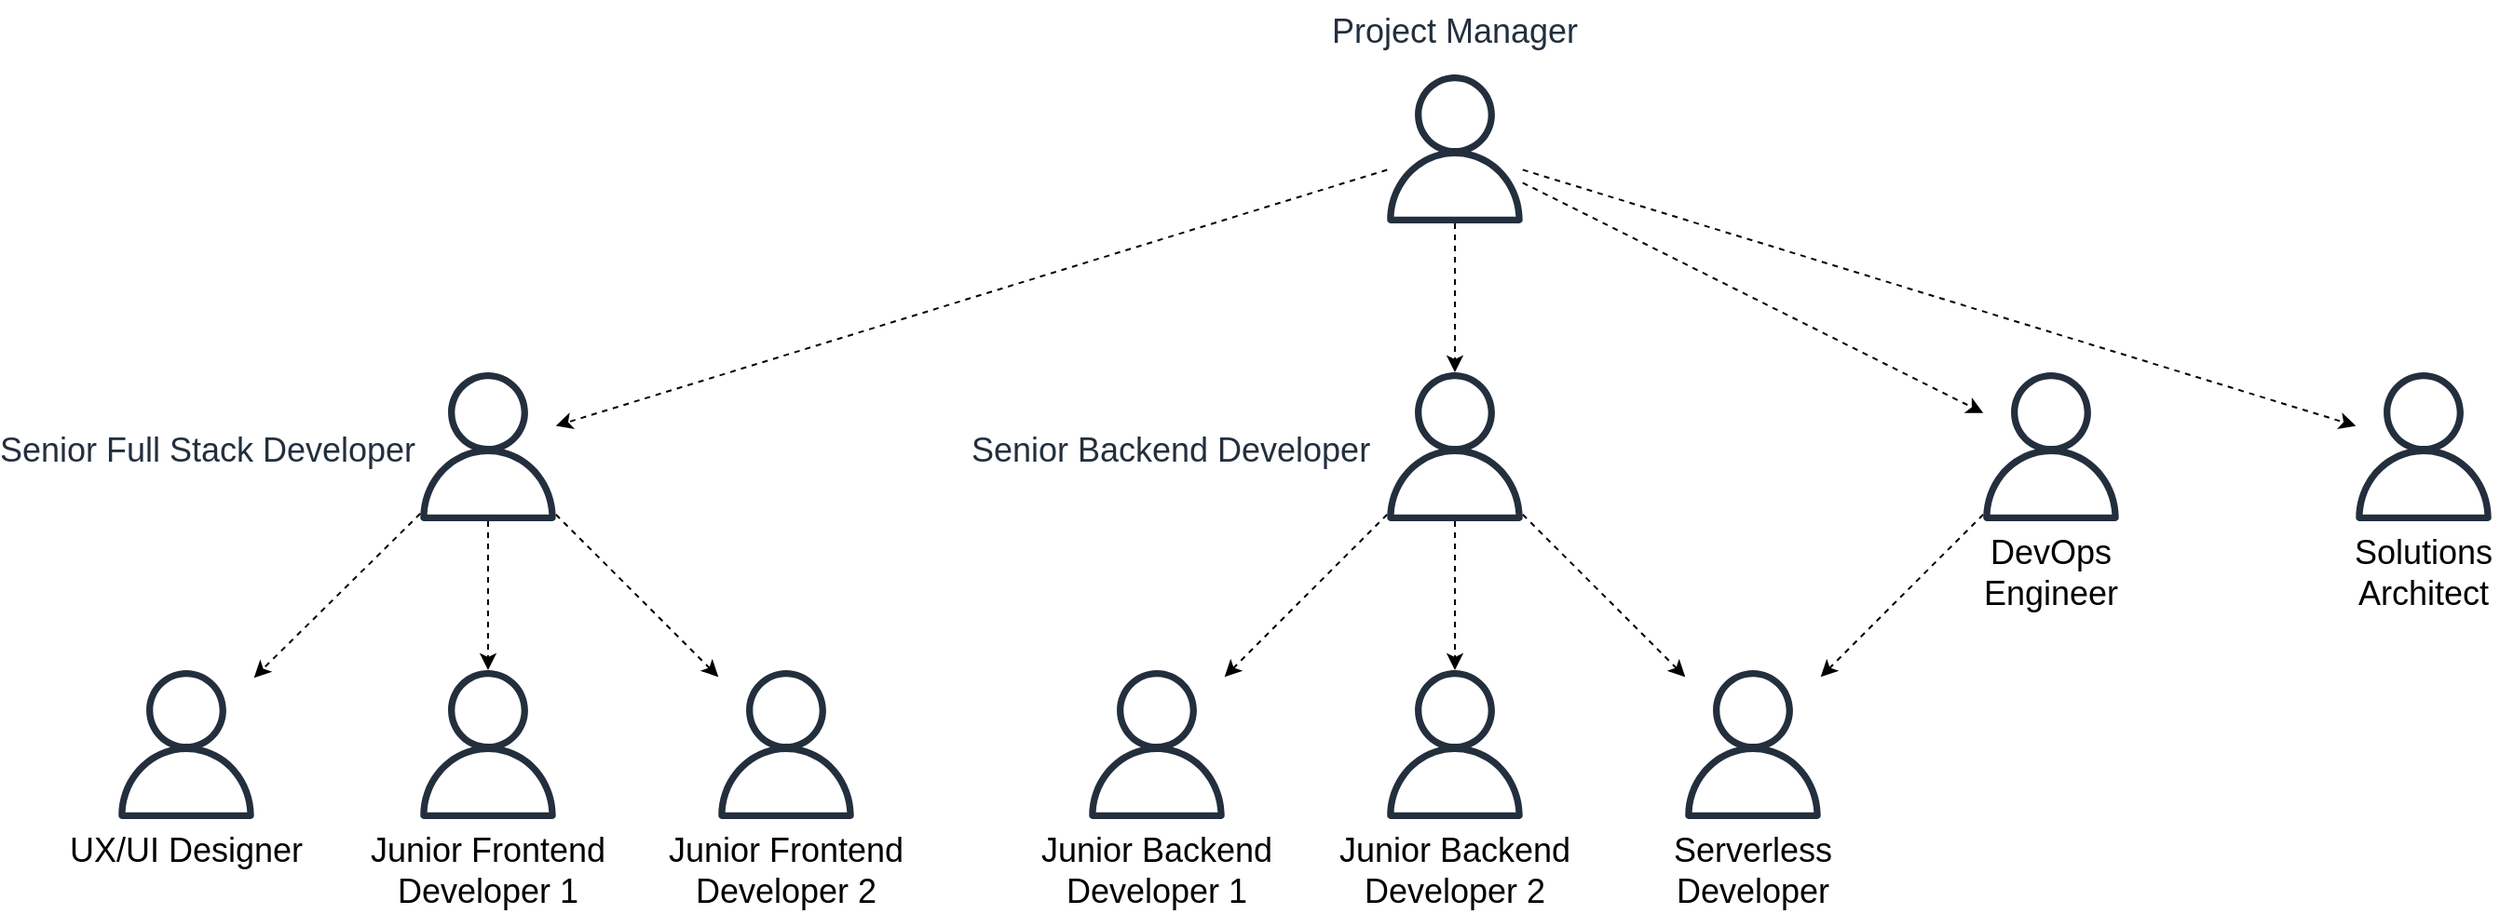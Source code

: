 <mxfile version="24.6.0" type="device">
  <diagram name="Page-1" id="u8gCsYLMEfg0d5SAuLZ-">
    <mxGraphModel dx="5766" dy="2704" grid="1" gridSize="10" guides="1" tooltips="1" connect="1" arrows="1" fold="1" page="0" pageScale="1" pageWidth="850" pageHeight="1100" math="0" shadow="0">
      <root>
        <mxCell id="0" />
        <mxCell id="1" parent="0" />
        <mxCell id="kmCiaJnC8KgpyMPa5WiL-1" value="" style="edgeStyle=none;rounded=0;orthogonalLoop=1;jettySize=auto;html=1;dashed=1;fontSize=18;" parent="1" source="kmCiaJnC8KgpyMPa5WiL-3" target="kmCiaJnC8KgpyMPa5WiL-10" edge="1">
          <mxGeometry relative="1" as="geometry">
            <mxPoint x="-4070" y="-1297" as="targetPoint" />
          </mxGeometry>
        </mxCell>
        <mxCell id="kmCiaJnC8KgpyMPa5WiL-2" value="" style="edgeStyle=none;rounded=0;orthogonalLoop=1;jettySize=auto;html=1;dashed=1;fontSize=18;" parent="1" source="kmCiaJnC8KgpyMPa5WiL-3" target="kmCiaJnC8KgpyMPa5WiL-27" edge="1">
          <mxGeometry relative="1" as="geometry">
            <mxPoint x="-4139" y="-1287" as="targetPoint" />
          </mxGeometry>
        </mxCell>
        <mxCell id="kmCiaJnC8KgpyMPa5WiL-3" value="" style="sketch=0;outlineConnect=0;fontColor=#232F3E;gradientColor=none;fillColor=#232F3D;strokeColor=none;dashed=0;verticalLabelPosition=bottom;verticalAlign=top;align=center;html=1;fontSize=18;fontStyle=0;aspect=fixed;pointerEvents=1;shape=mxgraph.aws4.user;" parent="1" vertex="1">
          <mxGeometry x="-4159" y="-1640" width="80" height="80" as="geometry" />
        </mxCell>
        <mxCell id="kmCiaJnC8KgpyMPa5WiL-4" value="" style="edgeStyle=none;rounded=0;orthogonalLoop=1;jettySize=auto;html=1;dashed=1;fontSize=18;" parent="1" source="kmCiaJnC8KgpyMPa5WiL-7" target="kmCiaJnC8KgpyMPa5WiL-11" edge="1">
          <mxGeometry relative="1" as="geometry">
            <mxPoint x="-3708" y="-1297" as="targetPoint" />
          </mxGeometry>
        </mxCell>
        <mxCell id="kmCiaJnC8KgpyMPa5WiL-5" value="" style="edgeStyle=none;rounded=0;orthogonalLoop=1;jettySize=auto;html=1;dashed=1;fontSize=18;" parent="1" source="kmCiaJnC8KgpyMPa5WiL-7" target="kmCiaJnC8KgpyMPa5WiL-12" edge="1">
          <mxGeometry relative="1" as="geometry">
            <mxPoint x="-3708" y="-1297" as="targetPoint" />
          </mxGeometry>
        </mxCell>
        <mxCell id="kmCiaJnC8KgpyMPa5WiL-6" value="" style="edgeStyle=none;rounded=0;orthogonalLoop=1;jettySize=auto;html=1;dashed=1;fontSize=18;" parent="1" source="kmCiaJnC8KgpyMPa5WiL-7" target="kmCiaJnC8KgpyMPa5WiL-13" edge="1">
          <mxGeometry relative="1" as="geometry">
            <mxPoint x="-3685" y="-1427" as="targetPoint" />
          </mxGeometry>
        </mxCell>
        <mxCell id="kmCiaJnC8KgpyMPa5WiL-7" value="" style="sketch=0;outlineConnect=0;fontColor=#232F3E;gradientColor=none;fillColor=#232F3D;strokeColor=none;dashed=0;verticalLabelPosition=bottom;verticalAlign=top;align=center;html=1;fontSize=18;fontStyle=0;aspect=fixed;pointerEvents=1;shape=mxgraph.aws4.user;" parent="1" vertex="1">
          <mxGeometry x="-3640" y="-1640" width="80" height="80" as="geometry" />
        </mxCell>
        <mxCell id="kmCiaJnC8KgpyMPa5WiL-8" value="" style="edgeStyle=none;rounded=0;orthogonalLoop=1;jettySize=auto;html=1;dashed=1;fontSize=18;" parent="1" source="kmCiaJnC8KgpyMPa5WiL-9" target="kmCiaJnC8KgpyMPa5WiL-13" edge="1">
          <mxGeometry relative="1" as="geometry">
            <mxPoint x="-2947" y="-1281.0" as="targetPoint" />
          </mxGeometry>
        </mxCell>
        <mxCell id="kmCiaJnC8KgpyMPa5WiL-9" value="" style="sketch=0;outlineConnect=0;fontColor=#232F3E;gradientColor=none;fillColor=#232F3D;strokeColor=none;dashed=0;verticalLabelPosition=bottom;verticalAlign=top;align=center;html=1;fontSize=18;fontStyle=0;aspect=fixed;pointerEvents=1;shape=mxgraph.aws4.user;" parent="1" vertex="1">
          <mxGeometry x="-3320" y="-1640" width="80" height="80" as="geometry" />
        </mxCell>
        <mxCell id="kmCiaJnC8KgpyMPa5WiL-10" value="" style="sketch=0;outlineConnect=0;fontColor=#232F3E;gradientColor=none;fillColor=#232F3D;strokeColor=none;dashed=0;verticalLabelPosition=bottom;verticalAlign=top;align=center;html=1;fontSize=18;fontStyle=0;aspect=fixed;pointerEvents=1;shape=mxgraph.aws4.user;" parent="1" vertex="1">
          <mxGeometry x="-4159" y="-1480" width="80" height="80" as="geometry" />
        </mxCell>
        <mxCell id="kmCiaJnC8KgpyMPa5WiL-11" value="" style="sketch=0;outlineConnect=0;fontColor=#232F3E;gradientColor=none;fillColor=#232F3D;strokeColor=none;dashed=0;verticalLabelPosition=bottom;verticalAlign=top;align=center;html=1;fontSize=18;fontStyle=0;aspect=fixed;pointerEvents=1;shape=mxgraph.aws4.user;" parent="1" vertex="1">
          <mxGeometry x="-3800" y="-1480" width="80" height="80" as="geometry" />
        </mxCell>
        <mxCell id="kmCiaJnC8KgpyMPa5WiL-12" value="" style="sketch=0;outlineConnect=0;fontColor=#232F3E;gradientColor=none;fillColor=#232F3D;strokeColor=none;dashed=0;verticalLabelPosition=bottom;verticalAlign=top;align=center;html=1;fontSize=18;fontStyle=0;aspect=fixed;pointerEvents=1;shape=mxgraph.aws4.user;" parent="1" vertex="1">
          <mxGeometry x="-3640" y="-1480" width="80" height="80" as="geometry" />
        </mxCell>
        <mxCell id="kmCiaJnC8KgpyMPa5WiL-13" value="" style="sketch=0;outlineConnect=0;fontColor=#232F3E;gradientColor=none;fillColor=#232F3D;strokeColor=none;dashed=0;verticalLabelPosition=bottom;verticalAlign=top;align=center;html=1;fontSize=18;fontStyle=0;aspect=fixed;pointerEvents=1;shape=mxgraph.aws4.user;" parent="1" vertex="1">
          <mxGeometry x="-3480" y="-1480" width="80" height="80" as="geometry" />
        </mxCell>
        <mxCell id="kmCiaJnC8KgpyMPa5WiL-18" value="" style="edgeStyle=none;rounded=0;orthogonalLoop=1;jettySize=auto;html=1;dashed=1;fontSize=18;" parent="1" source="kmCiaJnC8KgpyMPa5WiL-22" target="kmCiaJnC8KgpyMPa5WiL-7" edge="1">
          <mxGeometry relative="1" as="geometry">
            <mxPoint x="-4544" y="-1658" as="targetPoint" />
          </mxGeometry>
        </mxCell>
        <mxCell id="kmCiaJnC8KgpyMPa5WiL-19" value="" style="edgeStyle=none;rounded=0;orthogonalLoop=1;jettySize=auto;html=1;dashed=1;fontSize=18;" parent="1" source="kmCiaJnC8KgpyMPa5WiL-22" target="kmCiaJnC8KgpyMPa5WiL-3" edge="1">
          <mxGeometry relative="1" as="geometry">
            <mxPoint x="-4544" y="-1658" as="targetPoint" />
          </mxGeometry>
        </mxCell>
        <mxCell id="kmCiaJnC8KgpyMPa5WiL-20" value="" style="edgeStyle=none;rounded=0;orthogonalLoop=1;jettySize=auto;html=1;dashed=1;fontSize=18;" parent="1" source="kmCiaJnC8KgpyMPa5WiL-22" target="kmCiaJnC8KgpyMPa5WiL-9" edge="1">
          <mxGeometry relative="1" as="geometry">
            <mxPoint x="-4420.364" y="-1788" as="targetPoint" />
          </mxGeometry>
        </mxCell>
        <mxCell id="BnxxXikciIUYKpJkku8m-3" value="" style="rounded=0;orthogonalLoop=1;jettySize=auto;html=1;dashed=1;" parent="1" source="kmCiaJnC8KgpyMPa5WiL-22" target="BnxxXikciIUYKpJkku8m-1" edge="1">
          <mxGeometry relative="1" as="geometry">
            <mxPoint x="-3880" y="-1760" as="targetPoint" />
          </mxGeometry>
        </mxCell>
        <mxCell id="kmCiaJnC8KgpyMPa5WiL-22" value="" style="sketch=0;outlineConnect=0;fontColor=#232F3E;gradientColor=none;fillColor=#232F3D;strokeColor=none;dashed=0;verticalLabelPosition=bottom;verticalAlign=top;align=center;html=1;fontSize=18;fontStyle=0;aspect=fixed;pointerEvents=1;shape=mxgraph.aws4.user;" parent="1" vertex="1">
          <mxGeometry x="-3640" y="-1800" width="80" height="80" as="geometry" />
        </mxCell>
        <mxCell id="kmCiaJnC8KgpyMPa5WiL-23" style="edgeStyle=none;rounded=0;orthogonalLoop=1;jettySize=auto;html=1;exitX=0.5;exitY=1;exitDx=0;exitDy=0;fontSize=18;" parent="1" edge="1">
          <mxGeometry relative="1" as="geometry">
            <mxPoint x="-3615.0" y="-1569" as="sourcePoint" />
            <mxPoint x="-3615.0" y="-1569" as="targetPoint" />
          </mxGeometry>
        </mxCell>
        <mxCell id="kmCiaJnC8KgpyMPa5WiL-27" value="" style="sketch=0;outlineConnect=0;fontColor=#232F3E;gradientColor=none;fillColor=#232F3D;strokeColor=none;dashed=0;verticalLabelPosition=bottom;verticalAlign=top;align=center;html=1;fontSize=18;fontStyle=0;aspect=fixed;pointerEvents=1;shape=mxgraph.aws4.user;" parent="1" vertex="1">
          <mxGeometry x="-3999" y="-1480" width="80" height="80" as="geometry" />
        </mxCell>
        <mxCell id="kmCiaJnC8KgpyMPa5WiL-31" value="&lt;span style=&quot;color: rgb(35, 47, 62); font-family: Helvetica; font-size: 18px; font-style: normal; font-variant-ligatures: normal; font-variant-caps: normal; font-weight: 400; letter-spacing: normal; orphans: 2; text-indent: 0px; text-transform: none; widows: 2; word-spacing: 0px; -webkit-text-stroke-width: 0px; white-space: nowrap; background-color: rgb(255, 255, 255); text-decoration-thickness: initial; text-decoration-style: initial; text-decoration-color: initial; float: none; display: inline !important;&quot;&gt;Senior Full Stack Developer&lt;/span&gt;" style="text;whiteSpace=wrap;html=1;align=center;fontSize=18;" parent="1" vertex="1">
          <mxGeometry x="-4380" y="-1615" width="221" height="30" as="geometry" />
        </mxCell>
        <mxCell id="kmCiaJnC8KgpyMPa5WiL-33" value="&lt;span style=&quot;color: rgb(35, 47, 62); font-family: Helvetica; font-size: 18px; font-style: normal; font-variant-ligatures: normal; font-variant-caps: normal; font-weight: 400; letter-spacing: normal; orphans: 2; text-indent: 0px; text-transform: none; widows: 2; word-spacing: 0px; -webkit-text-stroke-width: 0px; white-space: nowrap; background-color: rgb(255, 255, 255); text-decoration-thickness: initial; text-decoration-style: initial; text-decoration-color: initial; float: none; display: inline !important;&quot;&gt;Project Manager&lt;/span&gt;" style="text;whiteSpace=wrap;html=1;align=center;fontSize=18;" parent="1" vertex="1">
          <mxGeometry x="-3680" y="-1840" width="160" height="30" as="geometry" />
        </mxCell>
        <mxCell id="kmCiaJnC8KgpyMPa5WiL-34" value="&lt;span style=&quot;color: rgb(35, 47, 62); font-family: Helvetica; font-size: 18px; font-style: normal; font-variant-ligatures: normal; font-variant-caps: normal; font-weight: 400; letter-spacing: normal; orphans: 2; text-indent: 0px; text-transform: none; widows: 2; word-spacing: 0px; -webkit-text-stroke-width: 0px; white-space: nowrap; background-color: rgb(255, 255, 255); text-decoration-thickness: initial; text-decoration-style: initial; text-decoration-color: initial; float: none; display: inline !important;&quot;&gt;Senior Backend Developer&lt;/span&gt;" style="text;whiteSpace=wrap;html=1;align=center;fontSize=18;" parent="1" vertex="1">
          <mxGeometry x="-3860" y="-1615" width="215" height="30" as="geometry" />
        </mxCell>
        <mxCell id="kmCiaJnC8KgpyMPa5WiL-42" value="Junior Frontend Developer 1" style="text;whiteSpace=wrap;align=center;fontSize=18;verticalAlign=top;" parent="1" vertex="1">
          <mxGeometry x="-4184" y="-1400" width="130" height="50" as="geometry" />
        </mxCell>
        <mxCell id="kmCiaJnC8KgpyMPa5WiL-43" value="Junior Frontend Developer 2" style="text;whiteSpace=wrap;align=center;fontSize=18;verticalAlign=top;" parent="1" vertex="1">
          <mxGeometry x="-4024" y="-1400" width="130" height="50" as="geometry" />
        </mxCell>
        <mxCell id="kmCiaJnC8KgpyMPa5WiL-44" value="Junior Backend Developer 1" style="text;whiteSpace=wrap;align=center;fontSize=18;verticalAlign=top;" parent="1" vertex="1">
          <mxGeometry x="-3825" y="-1400" width="130" height="50" as="geometry" />
        </mxCell>
        <mxCell id="kmCiaJnC8KgpyMPa5WiL-45" value="Junior Backend Developer 2" style="text;whiteSpace=wrap;align=center;fontSize=18;verticalAlign=top;" parent="1" vertex="1">
          <mxGeometry x="-3665" y="-1400" width="130" height="50" as="geometry" />
        </mxCell>
        <mxCell id="kmCiaJnC8KgpyMPa5WiL-46" value="Serverless Developer" style="text;whiteSpace=wrap;align=center;fontSize=18;verticalAlign=top;" parent="1" vertex="1">
          <mxGeometry x="-3505" y="-1400" width="130" height="50" as="geometry" />
        </mxCell>
        <mxCell id="2Th5IdEk0vzJODBJxVTx-2" value="Solutions Architect" style="text;whiteSpace=wrap;align=center;fontSize=18;verticalAlign=top;" parent="1" vertex="1">
          <mxGeometry x="-3120" y="-1560" width="80" height="60" as="geometry" />
        </mxCell>
        <mxCell id="BnxxXikciIUYKpJkku8m-1" value="" style="sketch=0;outlineConnect=0;fontColor=#232F3E;gradientColor=none;fillColor=#232F3D;strokeColor=none;dashed=0;verticalLabelPosition=bottom;verticalAlign=top;align=center;html=1;fontSize=18;fontStyle=0;aspect=fixed;pointerEvents=1;shape=mxgraph.aws4.user;" parent="1" vertex="1">
          <mxGeometry x="-3120" y="-1640" width="80" height="80" as="geometry" />
        </mxCell>
        <mxCell id="BnxxXikciIUYKpJkku8m-4" value="DevOps Engineer" style="text;whiteSpace=wrap;align=center;fontSize=18;verticalAlign=top;" parent="1" vertex="1">
          <mxGeometry x="-3320" y="-1560" width="80" height="60" as="geometry" />
        </mxCell>
        <mxCell id="BnxxXikciIUYKpJkku8m-8" value="" style="rounded=0;orthogonalLoop=1;jettySize=auto;html=1;dashed=1;" parent="1" source="kmCiaJnC8KgpyMPa5WiL-3" target="BnxxXikciIUYKpJkku8m-5" edge="1">
          <mxGeometry relative="1" as="geometry" />
        </mxCell>
        <mxCell id="BnxxXikciIUYKpJkku8m-5" value="" style="sketch=0;outlineConnect=0;fontColor=#232F3E;gradientColor=none;fillColor=#232F3D;strokeColor=none;dashed=0;verticalLabelPosition=bottom;verticalAlign=top;align=center;html=1;fontSize=18;fontStyle=0;aspect=fixed;pointerEvents=1;shape=mxgraph.aws4.user;" parent="1" vertex="1">
          <mxGeometry x="-4321" y="-1480" width="80" height="80" as="geometry" />
        </mxCell>
        <mxCell id="BnxxXikciIUYKpJkku8m-6" value="UX/UI Designer" style="text;whiteSpace=wrap;align=center;fontSize=18;verticalAlign=top;" parent="1" vertex="1">
          <mxGeometry x="-4346" y="-1400" width="130" height="50" as="geometry" />
        </mxCell>
      </root>
    </mxGraphModel>
  </diagram>
</mxfile>

